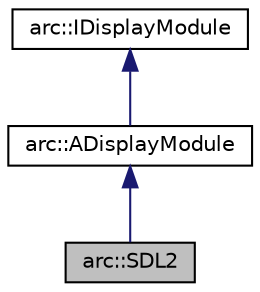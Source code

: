 digraph "arc::SDL2"
{
 // LATEX_PDF_SIZE
  edge [fontname="Helvetica",fontsize="10",labelfontname="Helvetica",labelfontsize="10"];
  node [fontname="Helvetica",fontsize="10",shape=record];
  Node1 [label="arc::SDL2",height=0.2,width=0.4,color="black", fillcolor="grey75", style="filled", fontcolor="black",tooltip="SDL2 implementation of the ADisplayModule abstract class."];
  Node2 -> Node1 [dir="back",color="midnightblue",fontsize="10",style="solid",fontname="Helvetica"];
  Node2 [label="arc::ADisplayModule",height=0.2,width=0.4,color="black", fillcolor="white", style="filled",URL="$classarc_1_1ADisplayModule.html",tooltip=" "];
  Node3 -> Node2 [dir="back",color="midnightblue",fontsize="10",style="solid",fontname="Helvetica"];
  Node3 [label="arc::IDisplayModule",height=0.2,width=0.4,color="black", fillcolor="white", style="filled",URL="$classarc_1_1IDisplayModule.html",tooltip="An interface for display modules."];
}
